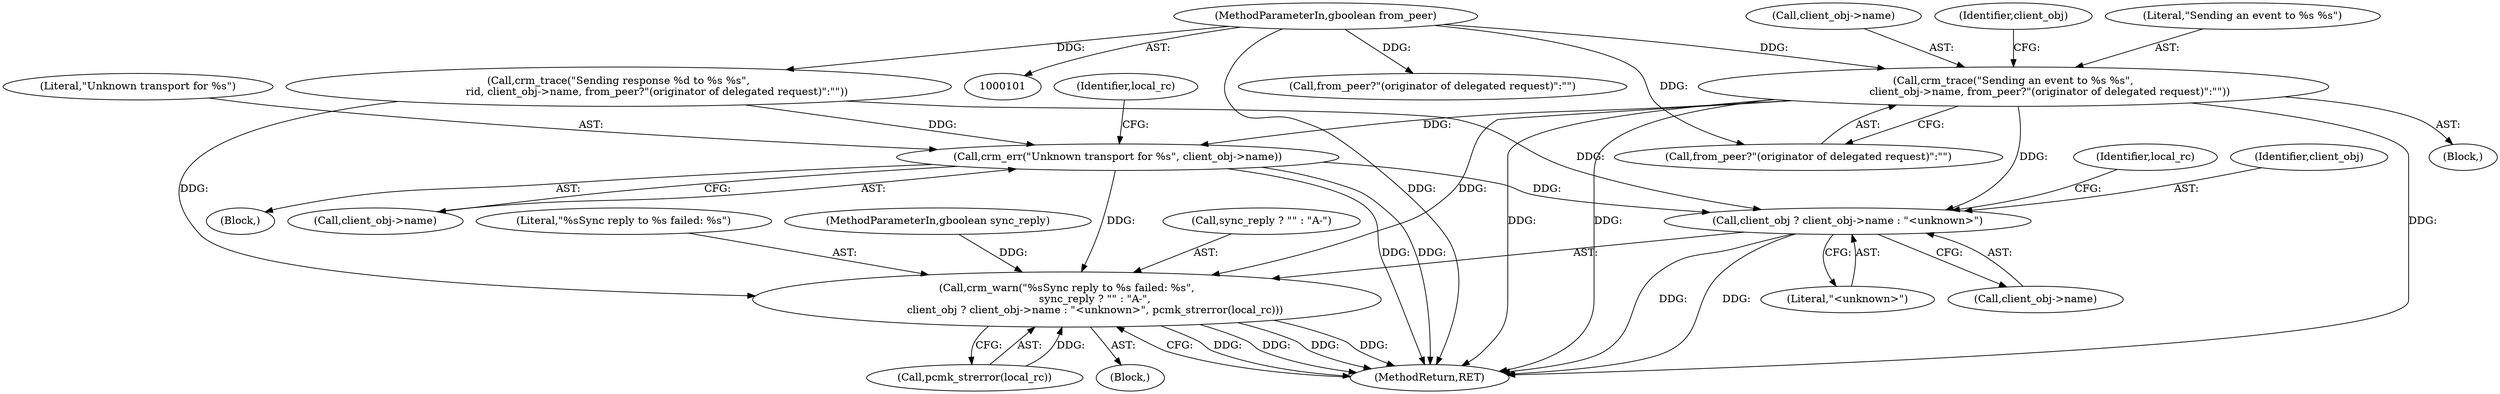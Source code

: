 digraph "0_pacemaker_564f7cc2a51dcd2f28ab12a13394f31be5aa3c93@pointer" {
"1000173" [label="(Call,crm_trace(\"Sending an event to %s %s\",\n                      client_obj->name, from_peer?\"(originator of delegated request)\":\"\"))"];
"1000105" [label="(MethodParameterIn,gboolean from_peer)"];
"1000224" [label="(Call,crm_err(\"Unknown transport for %s\", client_obj->name))"];
"1000238" [label="(Call,crm_warn(\"%sSync reply to %s failed: %s\",\n                 sync_reply ? \"\" : \"A-\",\n                 client_obj ? client_obj->name : \"<unknown>\", pcmk_strerror(local_rc)))"];
"1000244" [label="(Call,client_obj ? client_obj->name : \"<unknown>\")"];
"1000249" [label="(Literal,\"<unknown>\")"];
"1000226" [label="(Call,client_obj->name)"];
"1000244" [label="(Call,client_obj ? client_obj->name : \"<unknown>\")"];
"1000223" [label="(Block,)"];
"1000237" [label="(Block,)"];
"1000232" [label="(Identifier,local_rc)"];
"1000167" [label="(Call,from_peer?\"(originator of delegated request)\":\"\")"];
"1000251" [label="(Identifier,local_rc)"];
"1000225" [label="(Literal,\"Unknown transport for %s\")"];
"1000174" [label="(Literal,\"Sending an event to %s %s\")"];
"1000240" [label="(Call,sync_reply ? \"\" : \"A-\")"];
"1000178" [label="(Call,from_peer?\"(originator of delegated request)\":\"\")"];
"1000173" [label="(Call,crm_trace(\"Sending an event to %s %s\",\n                      client_obj->name, from_peer?\"(originator of delegated request)\":\"\"))"];
"1000246" [label="(Call,client_obj->name)"];
"1000238" [label="(Call,crm_warn(\"%sSync reply to %s failed: %s\",\n                 sync_reply ? \"\" : \"A-\",\n                 client_obj ? client_obj->name : \"<unknown>\", pcmk_strerror(local_rc)))"];
"1000175" [label="(Call,client_obj->name)"];
"1000172" [label="(Block,)"];
"1000224" [label="(Call,crm_err(\"Unknown transport for %s\", client_obj->name))"];
"1000161" [label="(Call,crm_trace(\"Sending response %d to %s %s\",\n                       rid, client_obj->name, from_peer?\"(originator of delegated request)\":\"\"))"];
"1000239" [label="(Literal,\"%sSync reply to %s failed: %s\")"];
"1000185" [label="(Identifier,client_obj)"];
"1000252" [label="(MethodReturn,RET)"];
"1000245" [label="(Identifier,client_obj)"];
"1000250" [label="(Call,pcmk_strerror(local_rc))"];
"1000104" [label="(MethodParameterIn,gboolean sync_reply)"];
"1000105" [label="(MethodParameterIn,gboolean from_peer)"];
"1000173" -> "1000172"  [label="AST: "];
"1000173" -> "1000178"  [label="CFG: "];
"1000174" -> "1000173"  [label="AST: "];
"1000175" -> "1000173"  [label="AST: "];
"1000178" -> "1000173"  [label="AST: "];
"1000185" -> "1000173"  [label="CFG: "];
"1000173" -> "1000252"  [label="DDG: "];
"1000173" -> "1000252"  [label="DDG: "];
"1000173" -> "1000252"  [label="DDG: "];
"1000105" -> "1000173"  [label="DDG: "];
"1000173" -> "1000224"  [label="DDG: "];
"1000173" -> "1000238"  [label="DDG: "];
"1000173" -> "1000244"  [label="DDG: "];
"1000105" -> "1000101"  [label="AST: "];
"1000105" -> "1000252"  [label="DDG: "];
"1000105" -> "1000161"  [label="DDG: "];
"1000105" -> "1000167"  [label="DDG: "];
"1000105" -> "1000178"  [label="DDG: "];
"1000224" -> "1000223"  [label="AST: "];
"1000224" -> "1000226"  [label="CFG: "];
"1000225" -> "1000224"  [label="AST: "];
"1000226" -> "1000224"  [label="AST: "];
"1000232" -> "1000224"  [label="CFG: "];
"1000224" -> "1000252"  [label="DDG: "];
"1000224" -> "1000252"  [label="DDG: "];
"1000161" -> "1000224"  [label="DDG: "];
"1000224" -> "1000238"  [label="DDG: "];
"1000224" -> "1000244"  [label="DDG: "];
"1000238" -> "1000237"  [label="AST: "];
"1000238" -> "1000250"  [label="CFG: "];
"1000239" -> "1000238"  [label="AST: "];
"1000240" -> "1000238"  [label="AST: "];
"1000244" -> "1000238"  [label="AST: "];
"1000250" -> "1000238"  [label="AST: "];
"1000252" -> "1000238"  [label="CFG: "];
"1000238" -> "1000252"  [label="DDG: "];
"1000238" -> "1000252"  [label="DDG: "];
"1000238" -> "1000252"  [label="DDG: "];
"1000238" -> "1000252"  [label="DDG: "];
"1000104" -> "1000238"  [label="DDG: "];
"1000161" -> "1000238"  [label="DDG: "];
"1000250" -> "1000238"  [label="DDG: "];
"1000244" -> "1000246"  [label="CFG: "];
"1000244" -> "1000249"  [label="CFG: "];
"1000245" -> "1000244"  [label="AST: "];
"1000246" -> "1000244"  [label="AST: "];
"1000249" -> "1000244"  [label="AST: "];
"1000251" -> "1000244"  [label="CFG: "];
"1000244" -> "1000252"  [label="DDG: "];
"1000244" -> "1000252"  [label="DDG: "];
"1000161" -> "1000244"  [label="DDG: "];
}
